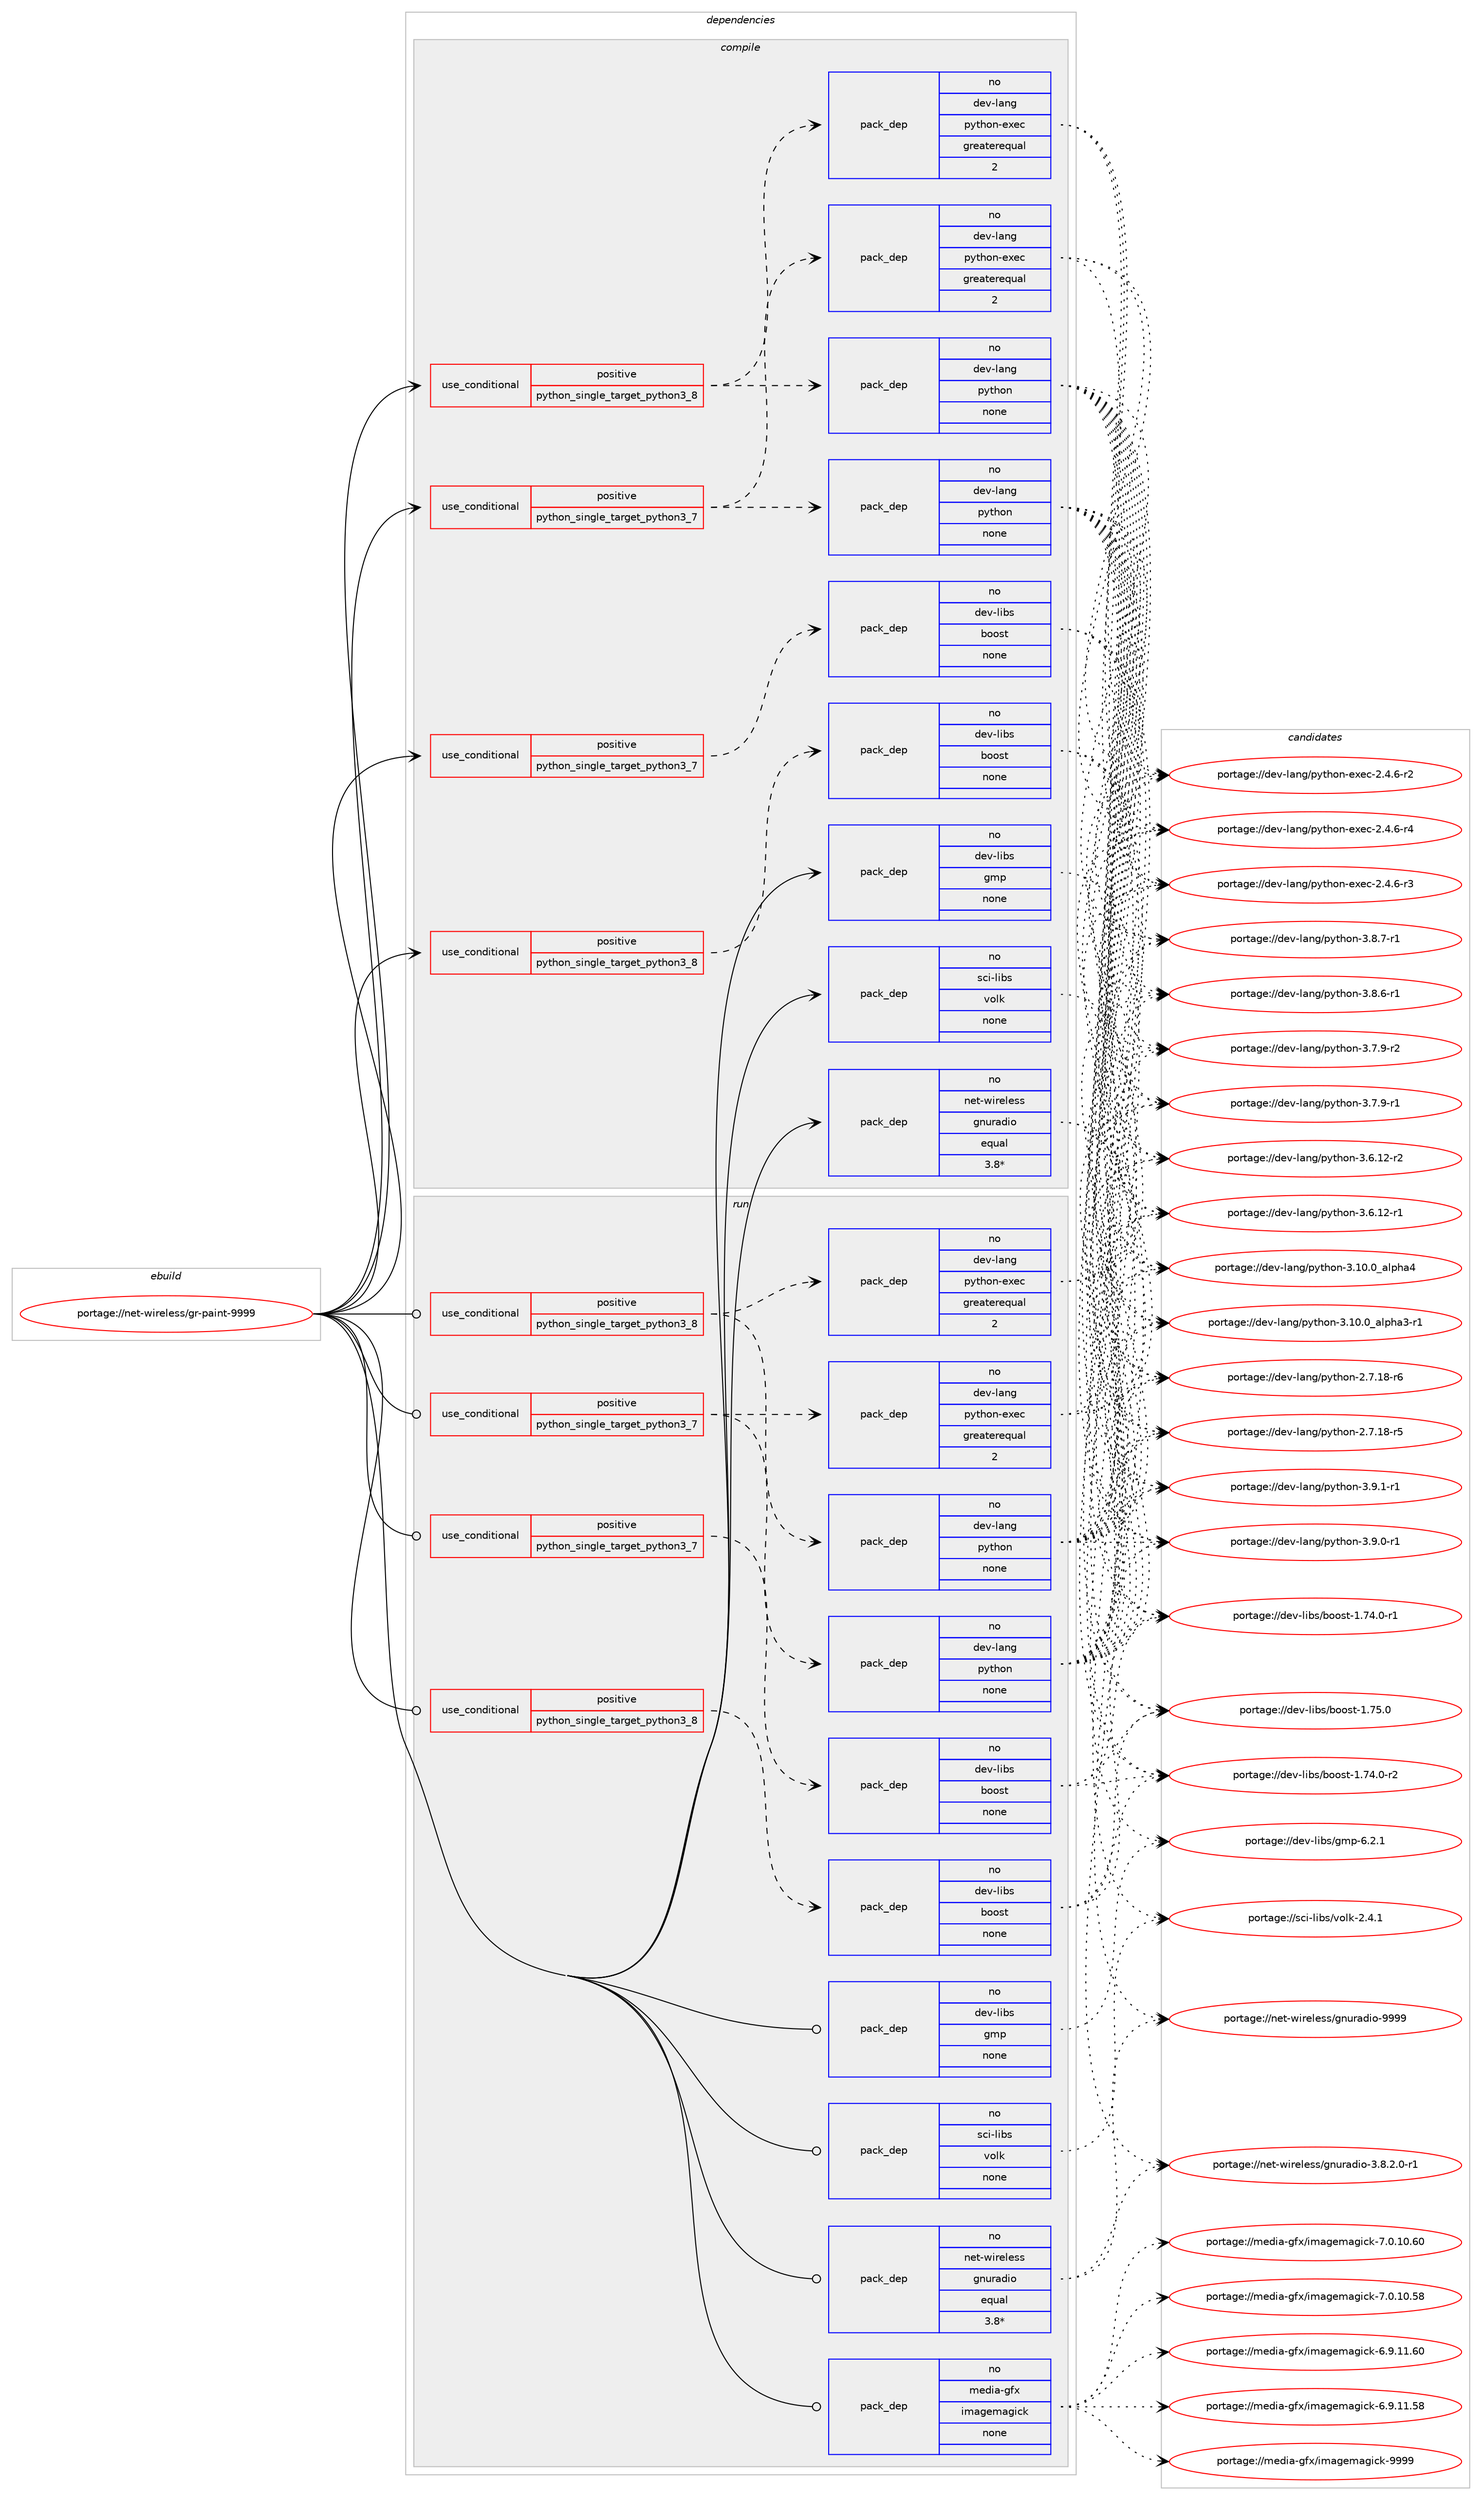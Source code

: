 digraph prolog {

# *************
# Graph options
# *************

newrank=true;
concentrate=true;
compound=true;
graph [rankdir=LR,fontname=Helvetica,fontsize=10,ranksep=1.5];#, ranksep=2.5, nodesep=0.2];
edge  [arrowhead=vee];
node  [fontname=Helvetica,fontsize=10];

# **********
# The ebuild
# **********

subgraph cluster_leftcol {
color=gray;
rank=same;
label=<<i>ebuild</i>>;
id [label="portage://net-wireless/gr-paint-9999", color=red, width=4, href="../net-wireless/gr-paint-9999.svg"];
}

# ****************
# The dependencies
# ****************

subgraph cluster_midcol {
color=gray;
label=<<i>dependencies</i>>;
subgraph cluster_compile {
fillcolor="#eeeeee";
style=filled;
label=<<i>compile</i>>;
subgraph cond6379 {
dependency20715 [label=<<TABLE BORDER="0" CELLBORDER="1" CELLSPACING="0" CELLPADDING="4"><TR><TD ROWSPAN="3" CELLPADDING="10">use_conditional</TD></TR><TR><TD>positive</TD></TR><TR><TD>python_single_target_python3_7</TD></TR></TABLE>>, shape=none, color=red];
subgraph pack14175 {
dependency20716 [label=<<TABLE BORDER="0" CELLBORDER="1" CELLSPACING="0" CELLPADDING="4" WIDTH="220"><TR><TD ROWSPAN="6" CELLPADDING="30">pack_dep</TD></TR><TR><TD WIDTH="110">no</TD></TR><TR><TD>dev-lang</TD></TR><TR><TD>python</TD></TR><TR><TD>none</TD></TR><TR><TD></TD></TR></TABLE>>, shape=none, color=blue];
}
dependency20715:e -> dependency20716:w [weight=20,style="dashed",arrowhead="vee"];
subgraph pack14176 {
dependency20717 [label=<<TABLE BORDER="0" CELLBORDER="1" CELLSPACING="0" CELLPADDING="4" WIDTH="220"><TR><TD ROWSPAN="6" CELLPADDING="30">pack_dep</TD></TR><TR><TD WIDTH="110">no</TD></TR><TR><TD>dev-lang</TD></TR><TR><TD>python-exec</TD></TR><TR><TD>greaterequal</TD></TR><TR><TD>2</TD></TR></TABLE>>, shape=none, color=blue];
}
dependency20715:e -> dependency20717:w [weight=20,style="dashed",arrowhead="vee"];
}
id:e -> dependency20715:w [weight=20,style="solid",arrowhead="vee"];
subgraph cond6380 {
dependency20718 [label=<<TABLE BORDER="0" CELLBORDER="1" CELLSPACING="0" CELLPADDING="4"><TR><TD ROWSPAN="3" CELLPADDING="10">use_conditional</TD></TR><TR><TD>positive</TD></TR><TR><TD>python_single_target_python3_7</TD></TR></TABLE>>, shape=none, color=red];
subgraph pack14177 {
dependency20719 [label=<<TABLE BORDER="0" CELLBORDER="1" CELLSPACING="0" CELLPADDING="4" WIDTH="220"><TR><TD ROWSPAN="6" CELLPADDING="30">pack_dep</TD></TR><TR><TD WIDTH="110">no</TD></TR><TR><TD>dev-libs</TD></TR><TR><TD>boost</TD></TR><TR><TD>none</TD></TR><TR><TD></TD></TR></TABLE>>, shape=none, color=blue];
}
dependency20718:e -> dependency20719:w [weight=20,style="dashed",arrowhead="vee"];
}
id:e -> dependency20718:w [weight=20,style="solid",arrowhead="vee"];
subgraph cond6381 {
dependency20720 [label=<<TABLE BORDER="0" CELLBORDER="1" CELLSPACING="0" CELLPADDING="4"><TR><TD ROWSPAN="3" CELLPADDING="10">use_conditional</TD></TR><TR><TD>positive</TD></TR><TR><TD>python_single_target_python3_8</TD></TR></TABLE>>, shape=none, color=red];
subgraph pack14178 {
dependency20721 [label=<<TABLE BORDER="0" CELLBORDER="1" CELLSPACING="0" CELLPADDING="4" WIDTH="220"><TR><TD ROWSPAN="6" CELLPADDING="30">pack_dep</TD></TR><TR><TD WIDTH="110">no</TD></TR><TR><TD>dev-lang</TD></TR><TR><TD>python</TD></TR><TR><TD>none</TD></TR><TR><TD></TD></TR></TABLE>>, shape=none, color=blue];
}
dependency20720:e -> dependency20721:w [weight=20,style="dashed",arrowhead="vee"];
subgraph pack14179 {
dependency20722 [label=<<TABLE BORDER="0" CELLBORDER="1" CELLSPACING="0" CELLPADDING="4" WIDTH="220"><TR><TD ROWSPAN="6" CELLPADDING="30">pack_dep</TD></TR><TR><TD WIDTH="110">no</TD></TR><TR><TD>dev-lang</TD></TR><TR><TD>python-exec</TD></TR><TR><TD>greaterequal</TD></TR><TR><TD>2</TD></TR></TABLE>>, shape=none, color=blue];
}
dependency20720:e -> dependency20722:w [weight=20,style="dashed",arrowhead="vee"];
}
id:e -> dependency20720:w [weight=20,style="solid",arrowhead="vee"];
subgraph cond6382 {
dependency20723 [label=<<TABLE BORDER="0" CELLBORDER="1" CELLSPACING="0" CELLPADDING="4"><TR><TD ROWSPAN="3" CELLPADDING="10">use_conditional</TD></TR><TR><TD>positive</TD></TR><TR><TD>python_single_target_python3_8</TD></TR></TABLE>>, shape=none, color=red];
subgraph pack14180 {
dependency20724 [label=<<TABLE BORDER="0" CELLBORDER="1" CELLSPACING="0" CELLPADDING="4" WIDTH="220"><TR><TD ROWSPAN="6" CELLPADDING="30">pack_dep</TD></TR><TR><TD WIDTH="110">no</TD></TR><TR><TD>dev-libs</TD></TR><TR><TD>boost</TD></TR><TR><TD>none</TD></TR><TR><TD></TD></TR></TABLE>>, shape=none, color=blue];
}
dependency20723:e -> dependency20724:w [weight=20,style="dashed",arrowhead="vee"];
}
id:e -> dependency20723:w [weight=20,style="solid",arrowhead="vee"];
subgraph pack14181 {
dependency20725 [label=<<TABLE BORDER="0" CELLBORDER="1" CELLSPACING="0" CELLPADDING="4" WIDTH="220"><TR><TD ROWSPAN="6" CELLPADDING="30">pack_dep</TD></TR><TR><TD WIDTH="110">no</TD></TR><TR><TD>dev-libs</TD></TR><TR><TD>gmp</TD></TR><TR><TD>none</TD></TR><TR><TD></TD></TR></TABLE>>, shape=none, color=blue];
}
id:e -> dependency20725:w [weight=20,style="solid",arrowhead="vee"];
subgraph pack14182 {
dependency20726 [label=<<TABLE BORDER="0" CELLBORDER="1" CELLSPACING="0" CELLPADDING="4" WIDTH="220"><TR><TD ROWSPAN="6" CELLPADDING="30">pack_dep</TD></TR><TR><TD WIDTH="110">no</TD></TR><TR><TD>net-wireless</TD></TR><TR><TD>gnuradio</TD></TR><TR><TD>equal</TD></TR><TR><TD>3.8*</TD></TR></TABLE>>, shape=none, color=blue];
}
id:e -> dependency20726:w [weight=20,style="solid",arrowhead="vee"];
subgraph pack14183 {
dependency20727 [label=<<TABLE BORDER="0" CELLBORDER="1" CELLSPACING="0" CELLPADDING="4" WIDTH="220"><TR><TD ROWSPAN="6" CELLPADDING="30">pack_dep</TD></TR><TR><TD WIDTH="110">no</TD></TR><TR><TD>sci-libs</TD></TR><TR><TD>volk</TD></TR><TR><TD>none</TD></TR><TR><TD></TD></TR></TABLE>>, shape=none, color=blue];
}
id:e -> dependency20727:w [weight=20,style="solid",arrowhead="vee"];
}
subgraph cluster_compileandrun {
fillcolor="#eeeeee";
style=filled;
label=<<i>compile and run</i>>;
}
subgraph cluster_run {
fillcolor="#eeeeee";
style=filled;
label=<<i>run</i>>;
subgraph cond6383 {
dependency20728 [label=<<TABLE BORDER="0" CELLBORDER="1" CELLSPACING="0" CELLPADDING="4"><TR><TD ROWSPAN="3" CELLPADDING="10">use_conditional</TD></TR><TR><TD>positive</TD></TR><TR><TD>python_single_target_python3_7</TD></TR></TABLE>>, shape=none, color=red];
subgraph pack14184 {
dependency20729 [label=<<TABLE BORDER="0" CELLBORDER="1" CELLSPACING="0" CELLPADDING="4" WIDTH="220"><TR><TD ROWSPAN="6" CELLPADDING="30">pack_dep</TD></TR><TR><TD WIDTH="110">no</TD></TR><TR><TD>dev-lang</TD></TR><TR><TD>python</TD></TR><TR><TD>none</TD></TR><TR><TD></TD></TR></TABLE>>, shape=none, color=blue];
}
dependency20728:e -> dependency20729:w [weight=20,style="dashed",arrowhead="vee"];
subgraph pack14185 {
dependency20730 [label=<<TABLE BORDER="0" CELLBORDER="1" CELLSPACING="0" CELLPADDING="4" WIDTH="220"><TR><TD ROWSPAN="6" CELLPADDING="30">pack_dep</TD></TR><TR><TD WIDTH="110">no</TD></TR><TR><TD>dev-lang</TD></TR><TR><TD>python-exec</TD></TR><TR><TD>greaterequal</TD></TR><TR><TD>2</TD></TR></TABLE>>, shape=none, color=blue];
}
dependency20728:e -> dependency20730:w [weight=20,style="dashed",arrowhead="vee"];
}
id:e -> dependency20728:w [weight=20,style="solid",arrowhead="odot"];
subgraph cond6384 {
dependency20731 [label=<<TABLE BORDER="0" CELLBORDER="1" CELLSPACING="0" CELLPADDING="4"><TR><TD ROWSPAN="3" CELLPADDING="10">use_conditional</TD></TR><TR><TD>positive</TD></TR><TR><TD>python_single_target_python3_7</TD></TR></TABLE>>, shape=none, color=red];
subgraph pack14186 {
dependency20732 [label=<<TABLE BORDER="0" CELLBORDER="1" CELLSPACING="0" CELLPADDING="4" WIDTH="220"><TR><TD ROWSPAN="6" CELLPADDING="30">pack_dep</TD></TR><TR><TD WIDTH="110">no</TD></TR><TR><TD>dev-libs</TD></TR><TR><TD>boost</TD></TR><TR><TD>none</TD></TR><TR><TD></TD></TR></TABLE>>, shape=none, color=blue];
}
dependency20731:e -> dependency20732:w [weight=20,style="dashed",arrowhead="vee"];
}
id:e -> dependency20731:w [weight=20,style="solid",arrowhead="odot"];
subgraph cond6385 {
dependency20733 [label=<<TABLE BORDER="0" CELLBORDER="1" CELLSPACING="0" CELLPADDING="4"><TR><TD ROWSPAN="3" CELLPADDING="10">use_conditional</TD></TR><TR><TD>positive</TD></TR><TR><TD>python_single_target_python3_8</TD></TR></TABLE>>, shape=none, color=red];
subgraph pack14187 {
dependency20734 [label=<<TABLE BORDER="0" CELLBORDER="1" CELLSPACING="0" CELLPADDING="4" WIDTH="220"><TR><TD ROWSPAN="6" CELLPADDING="30">pack_dep</TD></TR><TR><TD WIDTH="110">no</TD></TR><TR><TD>dev-lang</TD></TR><TR><TD>python</TD></TR><TR><TD>none</TD></TR><TR><TD></TD></TR></TABLE>>, shape=none, color=blue];
}
dependency20733:e -> dependency20734:w [weight=20,style="dashed",arrowhead="vee"];
subgraph pack14188 {
dependency20735 [label=<<TABLE BORDER="0" CELLBORDER="1" CELLSPACING="0" CELLPADDING="4" WIDTH="220"><TR><TD ROWSPAN="6" CELLPADDING="30">pack_dep</TD></TR><TR><TD WIDTH="110">no</TD></TR><TR><TD>dev-lang</TD></TR><TR><TD>python-exec</TD></TR><TR><TD>greaterequal</TD></TR><TR><TD>2</TD></TR></TABLE>>, shape=none, color=blue];
}
dependency20733:e -> dependency20735:w [weight=20,style="dashed",arrowhead="vee"];
}
id:e -> dependency20733:w [weight=20,style="solid",arrowhead="odot"];
subgraph cond6386 {
dependency20736 [label=<<TABLE BORDER="0" CELLBORDER="1" CELLSPACING="0" CELLPADDING="4"><TR><TD ROWSPAN="3" CELLPADDING="10">use_conditional</TD></TR><TR><TD>positive</TD></TR><TR><TD>python_single_target_python3_8</TD></TR></TABLE>>, shape=none, color=red];
subgraph pack14189 {
dependency20737 [label=<<TABLE BORDER="0" CELLBORDER="1" CELLSPACING="0" CELLPADDING="4" WIDTH="220"><TR><TD ROWSPAN="6" CELLPADDING="30">pack_dep</TD></TR><TR><TD WIDTH="110">no</TD></TR><TR><TD>dev-libs</TD></TR><TR><TD>boost</TD></TR><TR><TD>none</TD></TR><TR><TD></TD></TR></TABLE>>, shape=none, color=blue];
}
dependency20736:e -> dependency20737:w [weight=20,style="dashed",arrowhead="vee"];
}
id:e -> dependency20736:w [weight=20,style="solid",arrowhead="odot"];
subgraph pack14190 {
dependency20738 [label=<<TABLE BORDER="0" CELLBORDER="1" CELLSPACING="0" CELLPADDING="4" WIDTH="220"><TR><TD ROWSPAN="6" CELLPADDING="30">pack_dep</TD></TR><TR><TD WIDTH="110">no</TD></TR><TR><TD>dev-libs</TD></TR><TR><TD>gmp</TD></TR><TR><TD>none</TD></TR><TR><TD></TD></TR></TABLE>>, shape=none, color=blue];
}
id:e -> dependency20738:w [weight=20,style="solid",arrowhead="odot"];
subgraph pack14191 {
dependency20739 [label=<<TABLE BORDER="0" CELLBORDER="1" CELLSPACING="0" CELLPADDING="4" WIDTH="220"><TR><TD ROWSPAN="6" CELLPADDING="30">pack_dep</TD></TR><TR><TD WIDTH="110">no</TD></TR><TR><TD>media-gfx</TD></TR><TR><TD>imagemagick</TD></TR><TR><TD>none</TD></TR><TR><TD></TD></TR></TABLE>>, shape=none, color=blue];
}
id:e -> dependency20739:w [weight=20,style="solid",arrowhead="odot"];
subgraph pack14192 {
dependency20740 [label=<<TABLE BORDER="0" CELLBORDER="1" CELLSPACING="0" CELLPADDING="4" WIDTH="220"><TR><TD ROWSPAN="6" CELLPADDING="30">pack_dep</TD></TR><TR><TD WIDTH="110">no</TD></TR><TR><TD>net-wireless</TD></TR><TR><TD>gnuradio</TD></TR><TR><TD>equal</TD></TR><TR><TD>3.8*</TD></TR></TABLE>>, shape=none, color=blue];
}
id:e -> dependency20740:w [weight=20,style="solid",arrowhead="odot"];
subgraph pack14193 {
dependency20741 [label=<<TABLE BORDER="0" CELLBORDER="1" CELLSPACING="0" CELLPADDING="4" WIDTH="220"><TR><TD ROWSPAN="6" CELLPADDING="30">pack_dep</TD></TR><TR><TD WIDTH="110">no</TD></TR><TR><TD>sci-libs</TD></TR><TR><TD>volk</TD></TR><TR><TD>none</TD></TR><TR><TD></TD></TR></TABLE>>, shape=none, color=blue];
}
id:e -> dependency20741:w [weight=20,style="solid",arrowhead="odot"];
}
}

# **************
# The candidates
# **************

subgraph cluster_choices {
rank=same;
color=gray;
label=<<i>candidates</i>>;

subgraph choice14175 {
color=black;
nodesep=1;
choice1001011184510897110103471121211161041111104551465746494511449 [label="portage://dev-lang/python-3.9.1-r1", color=red, width=4,href="../dev-lang/python-3.9.1-r1.svg"];
choice1001011184510897110103471121211161041111104551465746484511449 [label="portage://dev-lang/python-3.9.0-r1", color=red, width=4,href="../dev-lang/python-3.9.0-r1.svg"];
choice1001011184510897110103471121211161041111104551465646554511449 [label="portage://dev-lang/python-3.8.7-r1", color=red, width=4,href="../dev-lang/python-3.8.7-r1.svg"];
choice1001011184510897110103471121211161041111104551465646544511449 [label="portage://dev-lang/python-3.8.6-r1", color=red, width=4,href="../dev-lang/python-3.8.6-r1.svg"];
choice1001011184510897110103471121211161041111104551465546574511450 [label="portage://dev-lang/python-3.7.9-r2", color=red, width=4,href="../dev-lang/python-3.7.9-r2.svg"];
choice1001011184510897110103471121211161041111104551465546574511449 [label="portage://dev-lang/python-3.7.9-r1", color=red, width=4,href="../dev-lang/python-3.7.9-r1.svg"];
choice100101118451089711010347112121116104111110455146544649504511450 [label="portage://dev-lang/python-3.6.12-r2", color=red, width=4,href="../dev-lang/python-3.6.12-r2.svg"];
choice100101118451089711010347112121116104111110455146544649504511449 [label="portage://dev-lang/python-3.6.12-r1", color=red, width=4,href="../dev-lang/python-3.6.12-r1.svg"];
choice1001011184510897110103471121211161041111104551464948464895971081121049752 [label="portage://dev-lang/python-3.10.0_alpha4", color=red, width=4,href="../dev-lang/python-3.10.0_alpha4.svg"];
choice10010111845108971101034711212111610411111045514649484648959710811210497514511449 [label="portage://dev-lang/python-3.10.0_alpha3-r1", color=red, width=4,href="../dev-lang/python-3.10.0_alpha3-r1.svg"];
choice100101118451089711010347112121116104111110455046554649564511454 [label="portage://dev-lang/python-2.7.18-r6", color=red, width=4,href="../dev-lang/python-2.7.18-r6.svg"];
choice100101118451089711010347112121116104111110455046554649564511453 [label="portage://dev-lang/python-2.7.18-r5", color=red, width=4,href="../dev-lang/python-2.7.18-r5.svg"];
dependency20716:e -> choice1001011184510897110103471121211161041111104551465746494511449:w [style=dotted,weight="100"];
dependency20716:e -> choice1001011184510897110103471121211161041111104551465746484511449:w [style=dotted,weight="100"];
dependency20716:e -> choice1001011184510897110103471121211161041111104551465646554511449:w [style=dotted,weight="100"];
dependency20716:e -> choice1001011184510897110103471121211161041111104551465646544511449:w [style=dotted,weight="100"];
dependency20716:e -> choice1001011184510897110103471121211161041111104551465546574511450:w [style=dotted,weight="100"];
dependency20716:e -> choice1001011184510897110103471121211161041111104551465546574511449:w [style=dotted,weight="100"];
dependency20716:e -> choice100101118451089711010347112121116104111110455146544649504511450:w [style=dotted,weight="100"];
dependency20716:e -> choice100101118451089711010347112121116104111110455146544649504511449:w [style=dotted,weight="100"];
dependency20716:e -> choice1001011184510897110103471121211161041111104551464948464895971081121049752:w [style=dotted,weight="100"];
dependency20716:e -> choice10010111845108971101034711212111610411111045514649484648959710811210497514511449:w [style=dotted,weight="100"];
dependency20716:e -> choice100101118451089711010347112121116104111110455046554649564511454:w [style=dotted,weight="100"];
dependency20716:e -> choice100101118451089711010347112121116104111110455046554649564511453:w [style=dotted,weight="100"];
}
subgraph choice14176 {
color=black;
nodesep=1;
choice10010111845108971101034711212111610411111045101120101994550465246544511452 [label="portage://dev-lang/python-exec-2.4.6-r4", color=red, width=4,href="../dev-lang/python-exec-2.4.6-r4.svg"];
choice10010111845108971101034711212111610411111045101120101994550465246544511451 [label="portage://dev-lang/python-exec-2.4.6-r3", color=red, width=4,href="../dev-lang/python-exec-2.4.6-r3.svg"];
choice10010111845108971101034711212111610411111045101120101994550465246544511450 [label="portage://dev-lang/python-exec-2.4.6-r2", color=red, width=4,href="../dev-lang/python-exec-2.4.6-r2.svg"];
dependency20717:e -> choice10010111845108971101034711212111610411111045101120101994550465246544511452:w [style=dotted,weight="100"];
dependency20717:e -> choice10010111845108971101034711212111610411111045101120101994550465246544511451:w [style=dotted,weight="100"];
dependency20717:e -> choice10010111845108971101034711212111610411111045101120101994550465246544511450:w [style=dotted,weight="100"];
}
subgraph choice14177 {
color=black;
nodesep=1;
choice1001011184510810598115479811111111511645494655534648 [label="portage://dev-libs/boost-1.75.0", color=red, width=4,href="../dev-libs/boost-1.75.0.svg"];
choice10010111845108105981154798111111115116454946555246484511450 [label="portage://dev-libs/boost-1.74.0-r2", color=red, width=4,href="../dev-libs/boost-1.74.0-r2.svg"];
choice10010111845108105981154798111111115116454946555246484511449 [label="portage://dev-libs/boost-1.74.0-r1", color=red, width=4,href="../dev-libs/boost-1.74.0-r1.svg"];
dependency20719:e -> choice1001011184510810598115479811111111511645494655534648:w [style=dotted,weight="100"];
dependency20719:e -> choice10010111845108105981154798111111115116454946555246484511450:w [style=dotted,weight="100"];
dependency20719:e -> choice10010111845108105981154798111111115116454946555246484511449:w [style=dotted,weight="100"];
}
subgraph choice14178 {
color=black;
nodesep=1;
choice1001011184510897110103471121211161041111104551465746494511449 [label="portage://dev-lang/python-3.9.1-r1", color=red, width=4,href="../dev-lang/python-3.9.1-r1.svg"];
choice1001011184510897110103471121211161041111104551465746484511449 [label="portage://dev-lang/python-3.9.0-r1", color=red, width=4,href="../dev-lang/python-3.9.0-r1.svg"];
choice1001011184510897110103471121211161041111104551465646554511449 [label="portage://dev-lang/python-3.8.7-r1", color=red, width=4,href="../dev-lang/python-3.8.7-r1.svg"];
choice1001011184510897110103471121211161041111104551465646544511449 [label="portage://dev-lang/python-3.8.6-r1", color=red, width=4,href="../dev-lang/python-3.8.6-r1.svg"];
choice1001011184510897110103471121211161041111104551465546574511450 [label="portage://dev-lang/python-3.7.9-r2", color=red, width=4,href="../dev-lang/python-3.7.9-r2.svg"];
choice1001011184510897110103471121211161041111104551465546574511449 [label="portage://dev-lang/python-3.7.9-r1", color=red, width=4,href="../dev-lang/python-3.7.9-r1.svg"];
choice100101118451089711010347112121116104111110455146544649504511450 [label="portage://dev-lang/python-3.6.12-r2", color=red, width=4,href="../dev-lang/python-3.6.12-r2.svg"];
choice100101118451089711010347112121116104111110455146544649504511449 [label="portage://dev-lang/python-3.6.12-r1", color=red, width=4,href="../dev-lang/python-3.6.12-r1.svg"];
choice1001011184510897110103471121211161041111104551464948464895971081121049752 [label="portage://dev-lang/python-3.10.0_alpha4", color=red, width=4,href="../dev-lang/python-3.10.0_alpha4.svg"];
choice10010111845108971101034711212111610411111045514649484648959710811210497514511449 [label="portage://dev-lang/python-3.10.0_alpha3-r1", color=red, width=4,href="../dev-lang/python-3.10.0_alpha3-r1.svg"];
choice100101118451089711010347112121116104111110455046554649564511454 [label="portage://dev-lang/python-2.7.18-r6", color=red, width=4,href="../dev-lang/python-2.7.18-r6.svg"];
choice100101118451089711010347112121116104111110455046554649564511453 [label="portage://dev-lang/python-2.7.18-r5", color=red, width=4,href="../dev-lang/python-2.7.18-r5.svg"];
dependency20721:e -> choice1001011184510897110103471121211161041111104551465746494511449:w [style=dotted,weight="100"];
dependency20721:e -> choice1001011184510897110103471121211161041111104551465746484511449:w [style=dotted,weight="100"];
dependency20721:e -> choice1001011184510897110103471121211161041111104551465646554511449:w [style=dotted,weight="100"];
dependency20721:e -> choice1001011184510897110103471121211161041111104551465646544511449:w [style=dotted,weight="100"];
dependency20721:e -> choice1001011184510897110103471121211161041111104551465546574511450:w [style=dotted,weight="100"];
dependency20721:e -> choice1001011184510897110103471121211161041111104551465546574511449:w [style=dotted,weight="100"];
dependency20721:e -> choice100101118451089711010347112121116104111110455146544649504511450:w [style=dotted,weight="100"];
dependency20721:e -> choice100101118451089711010347112121116104111110455146544649504511449:w [style=dotted,weight="100"];
dependency20721:e -> choice1001011184510897110103471121211161041111104551464948464895971081121049752:w [style=dotted,weight="100"];
dependency20721:e -> choice10010111845108971101034711212111610411111045514649484648959710811210497514511449:w [style=dotted,weight="100"];
dependency20721:e -> choice100101118451089711010347112121116104111110455046554649564511454:w [style=dotted,weight="100"];
dependency20721:e -> choice100101118451089711010347112121116104111110455046554649564511453:w [style=dotted,weight="100"];
}
subgraph choice14179 {
color=black;
nodesep=1;
choice10010111845108971101034711212111610411111045101120101994550465246544511452 [label="portage://dev-lang/python-exec-2.4.6-r4", color=red, width=4,href="../dev-lang/python-exec-2.4.6-r4.svg"];
choice10010111845108971101034711212111610411111045101120101994550465246544511451 [label="portage://dev-lang/python-exec-2.4.6-r3", color=red, width=4,href="../dev-lang/python-exec-2.4.6-r3.svg"];
choice10010111845108971101034711212111610411111045101120101994550465246544511450 [label="portage://dev-lang/python-exec-2.4.6-r2", color=red, width=4,href="../dev-lang/python-exec-2.4.6-r2.svg"];
dependency20722:e -> choice10010111845108971101034711212111610411111045101120101994550465246544511452:w [style=dotted,weight="100"];
dependency20722:e -> choice10010111845108971101034711212111610411111045101120101994550465246544511451:w [style=dotted,weight="100"];
dependency20722:e -> choice10010111845108971101034711212111610411111045101120101994550465246544511450:w [style=dotted,weight="100"];
}
subgraph choice14180 {
color=black;
nodesep=1;
choice1001011184510810598115479811111111511645494655534648 [label="portage://dev-libs/boost-1.75.0", color=red, width=4,href="../dev-libs/boost-1.75.0.svg"];
choice10010111845108105981154798111111115116454946555246484511450 [label="portage://dev-libs/boost-1.74.0-r2", color=red, width=4,href="../dev-libs/boost-1.74.0-r2.svg"];
choice10010111845108105981154798111111115116454946555246484511449 [label="portage://dev-libs/boost-1.74.0-r1", color=red, width=4,href="../dev-libs/boost-1.74.0-r1.svg"];
dependency20724:e -> choice1001011184510810598115479811111111511645494655534648:w [style=dotted,weight="100"];
dependency20724:e -> choice10010111845108105981154798111111115116454946555246484511450:w [style=dotted,weight="100"];
dependency20724:e -> choice10010111845108105981154798111111115116454946555246484511449:w [style=dotted,weight="100"];
}
subgraph choice14181 {
color=black;
nodesep=1;
choice100101118451081059811547103109112455446504649 [label="portage://dev-libs/gmp-6.2.1", color=red, width=4,href="../dev-libs/gmp-6.2.1.svg"];
dependency20725:e -> choice100101118451081059811547103109112455446504649:w [style=dotted,weight="100"];
}
subgraph choice14182 {
color=black;
nodesep=1;
choice1101011164511910511410110810111511547103110117114971001051114557575757 [label="portage://net-wireless/gnuradio-9999", color=red, width=4,href="../net-wireless/gnuradio-9999.svg"];
choice11010111645119105114101108101115115471031101171149710010511145514656465046484511449 [label="portage://net-wireless/gnuradio-3.8.2.0-r1", color=red, width=4,href="../net-wireless/gnuradio-3.8.2.0-r1.svg"];
dependency20726:e -> choice1101011164511910511410110810111511547103110117114971001051114557575757:w [style=dotted,weight="100"];
dependency20726:e -> choice11010111645119105114101108101115115471031101171149710010511145514656465046484511449:w [style=dotted,weight="100"];
}
subgraph choice14183 {
color=black;
nodesep=1;
choice11599105451081059811547118111108107455046524649 [label="portage://sci-libs/volk-2.4.1", color=red, width=4,href="../sci-libs/volk-2.4.1.svg"];
dependency20727:e -> choice11599105451081059811547118111108107455046524649:w [style=dotted,weight="100"];
}
subgraph choice14184 {
color=black;
nodesep=1;
choice1001011184510897110103471121211161041111104551465746494511449 [label="portage://dev-lang/python-3.9.1-r1", color=red, width=4,href="../dev-lang/python-3.9.1-r1.svg"];
choice1001011184510897110103471121211161041111104551465746484511449 [label="portage://dev-lang/python-3.9.0-r1", color=red, width=4,href="../dev-lang/python-3.9.0-r1.svg"];
choice1001011184510897110103471121211161041111104551465646554511449 [label="portage://dev-lang/python-3.8.7-r1", color=red, width=4,href="../dev-lang/python-3.8.7-r1.svg"];
choice1001011184510897110103471121211161041111104551465646544511449 [label="portage://dev-lang/python-3.8.6-r1", color=red, width=4,href="../dev-lang/python-3.8.6-r1.svg"];
choice1001011184510897110103471121211161041111104551465546574511450 [label="portage://dev-lang/python-3.7.9-r2", color=red, width=4,href="../dev-lang/python-3.7.9-r2.svg"];
choice1001011184510897110103471121211161041111104551465546574511449 [label="portage://dev-lang/python-3.7.9-r1", color=red, width=4,href="../dev-lang/python-3.7.9-r1.svg"];
choice100101118451089711010347112121116104111110455146544649504511450 [label="portage://dev-lang/python-3.6.12-r2", color=red, width=4,href="../dev-lang/python-3.6.12-r2.svg"];
choice100101118451089711010347112121116104111110455146544649504511449 [label="portage://dev-lang/python-3.6.12-r1", color=red, width=4,href="../dev-lang/python-3.6.12-r1.svg"];
choice1001011184510897110103471121211161041111104551464948464895971081121049752 [label="portage://dev-lang/python-3.10.0_alpha4", color=red, width=4,href="../dev-lang/python-3.10.0_alpha4.svg"];
choice10010111845108971101034711212111610411111045514649484648959710811210497514511449 [label="portage://dev-lang/python-3.10.0_alpha3-r1", color=red, width=4,href="../dev-lang/python-3.10.0_alpha3-r1.svg"];
choice100101118451089711010347112121116104111110455046554649564511454 [label="portage://dev-lang/python-2.7.18-r6", color=red, width=4,href="../dev-lang/python-2.7.18-r6.svg"];
choice100101118451089711010347112121116104111110455046554649564511453 [label="portage://dev-lang/python-2.7.18-r5", color=red, width=4,href="../dev-lang/python-2.7.18-r5.svg"];
dependency20729:e -> choice1001011184510897110103471121211161041111104551465746494511449:w [style=dotted,weight="100"];
dependency20729:e -> choice1001011184510897110103471121211161041111104551465746484511449:w [style=dotted,weight="100"];
dependency20729:e -> choice1001011184510897110103471121211161041111104551465646554511449:w [style=dotted,weight="100"];
dependency20729:e -> choice1001011184510897110103471121211161041111104551465646544511449:w [style=dotted,weight="100"];
dependency20729:e -> choice1001011184510897110103471121211161041111104551465546574511450:w [style=dotted,weight="100"];
dependency20729:e -> choice1001011184510897110103471121211161041111104551465546574511449:w [style=dotted,weight="100"];
dependency20729:e -> choice100101118451089711010347112121116104111110455146544649504511450:w [style=dotted,weight="100"];
dependency20729:e -> choice100101118451089711010347112121116104111110455146544649504511449:w [style=dotted,weight="100"];
dependency20729:e -> choice1001011184510897110103471121211161041111104551464948464895971081121049752:w [style=dotted,weight="100"];
dependency20729:e -> choice10010111845108971101034711212111610411111045514649484648959710811210497514511449:w [style=dotted,weight="100"];
dependency20729:e -> choice100101118451089711010347112121116104111110455046554649564511454:w [style=dotted,weight="100"];
dependency20729:e -> choice100101118451089711010347112121116104111110455046554649564511453:w [style=dotted,weight="100"];
}
subgraph choice14185 {
color=black;
nodesep=1;
choice10010111845108971101034711212111610411111045101120101994550465246544511452 [label="portage://dev-lang/python-exec-2.4.6-r4", color=red, width=4,href="../dev-lang/python-exec-2.4.6-r4.svg"];
choice10010111845108971101034711212111610411111045101120101994550465246544511451 [label="portage://dev-lang/python-exec-2.4.6-r3", color=red, width=4,href="../dev-lang/python-exec-2.4.6-r3.svg"];
choice10010111845108971101034711212111610411111045101120101994550465246544511450 [label="portage://dev-lang/python-exec-2.4.6-r2", color=red, width=4,href="../dev-lang/python-exec-2.4.6-r2.svg"];
dependency20730:e -> choice10010111845108971101034711212111610411111045101120101994550465246544511452:w [style=dotted,weight="100"];
dependency20730:e -> choice10010111845108971101034711212111610411111045101120101994550465246544511451:w [style=dotted,weight="100"];
dependency20730:e -> choice10010111845108971101034711212111610411111045101120101994550465246544511450:w [style=dotted,weight="100"];
}
subgraph choice14186 {
color=black;
nodesep=1;
choice1001011184510810598115479811111111511645494655534648 [label="portage://dev-libs/boost-1.75.0", color=red, width=4,href="../dev-libs/boost-1.75.0.svg"];
choice10010111845108105981154798111111115116454946555246484511450 [label="portage://dev-libs/boost-1.74.0-r2", color=red, width=4,href="../dev-libs/boost-1.74.0-r2.svg"];
choice10010111845108105981154798111111115116454946555246484511449 [label="portage://dev-libs/boost-1.74.0-r1", color=red, width=4,href="../dev-libs/boost-1.74.0-r1.svg"];
dependency20732:e -> choice1001011184510810598115479811111111511645494655534648:w [style=dotted,weight="100"];
dependency20732:e -> choice10010111845108105981154798111111115116454946555246484511450:w [style=dotted,weight="100"];
dependency20732:e -> choice10010111845108105981154798111111115116454946555246484511449:w [style=dotted,weight="100"];
}
subgraph choice14187 {
color=black;
nodesep=1;
choice1001011184510897110103471121211161041111104551465746494511449 [label="portage://dev-lang/python-3.9.1-r1", color=red, width=4,href="../dev-lang/python-3.9.1-r1.svg"];
choice1001011184510897110103471121211161041111104551465746484511449 [label="portage://dev-lang/python-3.9.0-r1", color=red, width=4,href="../dev-lang/python-3.9.0-r1.svg"];
choice1001011184510897110103471121211161041111104551465646554511449 [label="portage://dev-lang/python-3.8.7-r1", color=red, width=4,href="../dev-lang/python-3.8.7-r1.svg"];
choice1001011184510897110103471121211161041111104551465646544511449 [label="portage://dev-lang/python-3.8.6-r1", color=red, width=4,href="../dev-lang/python-3.8.6-r1.svg"];
choice1001011184510897110103471121211161041111104551465546574511450 [label="portage://dev-lang/python-3.7.9-r2", color=red, width=4,href="../dev-lang/python-3.7.9-r2.svg"];
choice1001011184510897110103471121211161041111104551465546574511449 [label="portage://dev-lang/python-3.7.9-r1", color=red, width=4,href="../dev-lang/python-3.7.9-r1.svg"];
choice100101118451089711010347112121116104111110455146544649504511450 [label="portage://dev-lang/python-3.6.12-r2", color=red, width=4,href="../dev-lang/python-3.6.12-r2.svg"];
choice100101118451089711010347112121116104111110455146544649504511449 [label="portage://dev-lang/python-3.6.12-r1", color=red, width=4,href="../dev-lang/python-3.6.12-r1.svg"];
choice1001011184510897110103471121211161041111104551464948464895971081121049752 [label="portage://dev-lang/python-3.10.0_alpha4", color=red, width=4,href="../dev-lang/python-3.10.0_alpha4.svg"];
choice10010111845108971101034711212111610411111045514649484648959710811210497514511449 [label="portage://dev-lang/python-3.10.0_alpha3-r1", color=red, width=4,href="../dev-lang/python-3.10.0_alpha3-r1.svg"];
choice100101118451089711010347112121116104111110455046554649564511454 [label="portage://dev-lang/python-2.7.18-r6", color=red, width=4,href="../dev-lang/python-2.7.18-r6.svg"];
choice100101118451089711010347112121116104111110455046554649564511453 [label="portage://dev-lang/python-2.7.18-r5", color=red, width=4,href="../dev-lang/python-2.7.18-r5.svg"];
dependency20734:e -> choice1001011184510897110103471121211161041111104551465746494511449:w [style=dotted,weight="100"];
dependency20734:e -> choice1001011184510897110103471121211161041111104551465746484511449:w [style=dotted,weight="100"];
dependency20734:e -> choice1001011184510897110103471121211161041111104551465646554511449:w [style=dotted,weight="100"];
dependency20734:e -> choice1001011184510897110103471121211161041111104551465646544511449:w [style=dotted,weight="100"];
dependency20734:e -> choice1001011184510897110103471121211161041111104551465546574511450:w [style=dotted,weight="100"];
dependency20734:e -> choice1001011184510897110103471121211161041111104551465546574511449:w [style=dotted,weight="100"];
dependency20734:e -> choice100101118451089711010347112121116104111110455146544649504511450:w [style=dotted,weight="100"];
dependency20734:e -> choice100101118451089711010347112121116104111110455146544649504511449:w [style=dotted,weight="100"];
dependency20734:e -> choice1001011184510897110103471121211161041111104551464948464895971081121049752:w [style=dotted,weight="100"];
dependency20734:e -> choice10010111845108971101034711212111610411111045514649484648959710811210497514511449:w [style=dotted,weight="100"];
dependency20734:e -> choice100101118451089711010347112121116104111110455046554649564511454:w [style=dotted,weight="100"];
dependency20734:e -> choice100101118451089711010347112121116104111110455046554649564511453:w [style=dotted,weight="100"];
}
subgraph choice14188 {
color=black;
nodesep=1;
choice10010111845108971101034711212111610411111045101120101994550465246544511452 [label="portage://dev-lang/python-exec-2.4.6-r4", color=red, width=4,href="../dev-lang/python-exec-2.4.6-r4.svg"];
choice10010111845108971101034711212111610411111045101120101994550465246544511451 [label="portage://dev-lang/python-exec-2.4.6-r3", color=red, width=4,href="../dev-lang/python-exec-2.4.6-r3.svg"];
choice10010111845108971101034711212111610411111045101120101994550465246544511450 [label="portage://dev-lang/python-exec-2.4.6-r2", color=red, width=4,href="../dev-lang/python-exec-2.4.6-r2.svg"];
dependency20735:e -> choice10010111845108971101034711212111610411111045101120101994550465246544511452:w [style=dotted,weight="100"];
dependency20735:e -> choice10010111845108971101034711212111610411111045101120101994550465246544511451:w [style=dotted,weight="100"];
dependency20735:e -> choice10010111845108971101034711212111610411111045101120101994550465246544511450:w [style=dotted,weight="100"];
}
subgraph choice14189 {
color=black;
nodesep=1;
choice1001011184510810598115479811111111511645494655534648 [label="portage://dev-libs/boost-1.75.0", color=red, width=4,href="../dev-libs/boost-1.75.0.svg"];
choice10010111845108105981154798111111115116454946555246484511450 [label="portage://dev-libs/boost-1.74.0-r2", color=red, width=4,href="../dev-libs/boost-1.74.0-r2.svg"];
choice10010111845108105981154798111111115116454946555246484511449 [label="portage://dev-libs/boost-1.74.0-r1", color=red, width=4,href="../dev-libs/boost-1.74.0-r1.svg"];
dependency20737:e -> choice1001011184510810598115479811111111511645494655534648:w [style=dotted,weight="100"];
dependency20737:e -> choice10010111845108105981154798111111115116454946555246484511450:w [style=dotted,weight="100"];
dependency20737:e -> choice10010111845108105981154798111111115116454946555246484511449:w [style=dotted,weight="100"];
}
subgraph choice14190 {
color=black;
nodesep=1;
choice100101118451081059811547103109112455446504649 [label="portage://dev-libs/gmp-6.2.1", color=red, width=4,href="../dev-libs/gmp-6.2.1.svg"];
dependency20738:e -> choice100101118451081059811547103109112455446504649:w [style=dotted,weight="100"];
}
subgraph choice14191 {
color=black;
nodesep=1;
choice1091011001059745103102120471051099710310110997103105991074557575757 [label="portage://media-gfx/imagemagick-9999", color=red, width=4,href="../media-gfx/imagemagick-9999.svg"];
choice10910110010597451031021204710510997103101109971031059910745554648464948465448 [label="portage://media-gfx/imagemagick-7.0.10.60", color=red, width=4,href="../media-gfx/imagemagick-7.0.10.60.svg"];
choice10910110010597451031021204710510997103101109971031059910745554648464948465356 [label="portage://media-gfx/imagemagick-7.0.10.58", color=red, width=4,href="../media-gfx/imagemagick-7.0.10.58.svg"];
choice10910110010597451031021204710510997103101109971031059910745544657464949465448 [label="portage://media-gfx/imagemagick-6.9.11.60", color=red, width=4,href="../media-gfx/imagemagick-6.9.11.60.svg"];
choice10910110010597451031021204710510997103101109971031059910745544657464949465356 [label="portage://media-gfx/imagemagick-6.9.11.58", color=red, width=4,href="../media-gfx/imagemagick-6.9.11.58.svg"];
dependency20739:e -> choice1091011001059745103102120471051099710310110997103105991074557575757:w [style=dotted,weight="100"];
dependency20739:e -> choice10910110010597451031021204710510997103101109971031059910745554648464948465448:w [style=dotted,weight="100"];
dependency20739:e -> choice10910110010597451031021204710510997103101109971031059910745554648464948465356:w [style=dotted,weight="100"];
dependency20739:e -> choice10910110010597451031021204710510997103101109971031059910745544657464949465448:w [style=dotted,weight="100"];
dependency20739:e -> choice10910110010597451031021204710510997103101109971031059910745544657464949465356:w [style=dotted,weight="100"];
}
subgraph choice14192 {
color=black;
nodesep=1;
choice1101011164511910511410110810111511547103110117114971001051114557575757 [label="portage://net-wireless/gnuradio-9999", color=red, width=4,href="../net-wireless/gnuradio-9999.svg"];
choice11010111645119105114101108101115115471031101171149710010511145514656465046484511449 [label="portage://net-wireless/gnuradio-3.8.2.0-r1", color=red, width=4,href="../net-wireless/gnuradio-3.8.2.0-r1.svg"];
dependency20740:e -> choice1101011164511910511410110810111511547103110117114971001051114557575757:w [style=dotted,weight="100"];
dependency20740:e -> choice11010111645119105114101108101115115471031101171149710010511145514656465046484511449:w [style=dotted,weight="100"];
}
subgraph choice14193 {
color=black;
nodesep=1;
choice11599105451081059811547118111108107455046524649 [label="portage://sci-libs/volk-2.4.1", color=red, width=4,href="../sci-libs/volk-2.4.1.svg"];
dependency20741:e -> choice11599105451081059811547118111108107455046524649:w [style=dotted,weight="100"];
}
}

}
